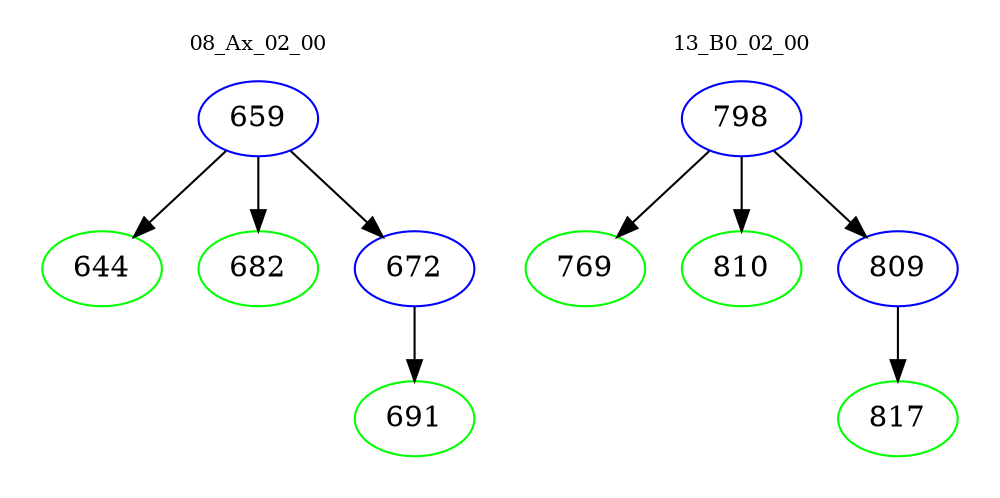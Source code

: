 digraph{
subgraph cluster_0 {
color = white
label = "08_Ax_02_00";
fontsize=10;
T0_659 [label="659", color="blue"]
T0_659 -> T0_644 [color="black"]
T0_644 [label="644", color="green"]
T0_659 -> T0_682 [color="black"]
T0_682 [label="682", color="green"]
T0_659 -> T0_672 [color="black"]
T0_672 [label="672", color="blue"]
T0_672 -> T0_691 [color="black"]
T0_691 [label="691", color="green"]
}
subgraph cluster_1 {
color = white
label = "13_B0_02_00";
fontsize=10;
T1_798 [label="798", color="blue"]
T1_798 -> T1_769 [color="black"]
T1_769 [label="769", color="green"]
T1_798 -> T1_810 [color="black"]
T1_810 [label="810", color="green"]
T1_798 -> T1_809 [color="black"]
T1_809 [label="809", color="blue"]
T1_809 -> T1_817 [color="black"]
T1_817 [label="817", color="green"]
}
}

